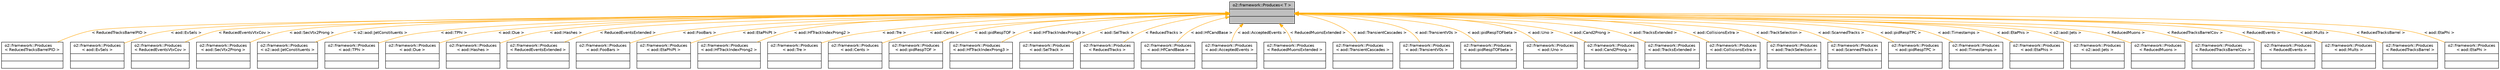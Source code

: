 digraph "o2::framework::Produces&lt; T &gt;"
{
 // INTERACTIVE_SVG=YES
  bgcolor="transparent";
  edge [fontname="Helvetica",fontsize="10",labelfontname="Helvetica",labelfontsize="10"];
  node [fontname="Helvetica",fontsize="10",shape=record];
  Node0 [label="{o2::framework::Produces\< T \>\n||}",height=0.2,width=0.4,color="black", fillcolor="grey75", style="filled", fontcolor="black"];
  Node0 -> Node1 [dir="back",color="orange",fontsize="10",style="solid",label=" \< ReducedTracksBarrelPID \>" ,fontname="Helvetica"];
  Node1 [label="{o2::framework::Produces\l\< ReducedTracksBarrelPID \>\n||}",height=0.2,width=0.4,color="black",URL="$d6/d86/structo2_1_1framework_1_1Produces.html"];
  Node0 -> Node2 [dir="back",color="orange",fontsize="10",style="solid",label=" \< aod::EvSels \>" ,fontname="Helvetica"];
  Node2 [label="{o2::framework::Produces\l\< aod::EvSels \>\n||}",height=0.2,width=0.4,color="black",URL="$d6/d86/structo2_1_1framework_1_1Produces.html"];
  Node0 -> Node3 [dir="back",color="orange",fontsize="10",style="solid",label=" \< ReducedEventsVtxCov \>" ,fontname="Helvetica"];
  Node3 [label="{o2::framework::Produces\l\< ReducedEventsVtxCov \>\n||}",height=0.2,width=0.4,color="black",URL="$d6/d86/structo2_1_1framework_1_1Produces.html"];
  Node0 -> Node4 [dir="back",color="orange",fontsize="10",style="solid",label=" \< aod::SecVtx2Prong \>" ,fontname="Helvetica"];
  Node4 [label="{o2::framework::Produces\l\< aod::SecVtx2Prong \>\n||}",height=0.2,width=0.4,color="black",URL="$d6/d86/structo2_1_1framework_1_1Produces.html"];
  Node0 -> Node5 [dir="back",color="orange",fontsize="10",style="solid",label=" \< o2::aod::JetConstituents \>" ,fontname="Helvetica"];
  Node5 [label="{o2::framework::Produces\l\< o2::aod::JetConstituents \>\n||}",height=0.2,width=0.4,color="black",URL="$d6/d86/structo2_1_1framework_1_1Produces.html"];
  Node0 -> Node6 [dir="back",color="orange",fontsize="10",style="solid",label=" \< aod::TPhi \>" ,fontname="Helvetica"];
  Node6 [label="{o2::framework::Produces\l\< aod::TPhi \>\n||}",height=0.2,width=0.4,color="black",URL="$d6/d86/structo2_1_1framework_1_1Produces.html"];
  Node0 -> Node7 [dir="back",color="orange",fontsize="10",style="solid",label=" \< aod::Due \>" ,fontname="Helvetica"];
  Node7 [label="{o2::framework::Produces\l\< aod::Due \>\n||}",height=0.2,width=0.4,color="black",URL="$d6/d86/structo2_1_1framework_1_1Produces.html"];
  Node0 -> Node8 [dir="back",color="orange",fontsize="10",style="solid",label=" \< aod::Hashes \>" ,fontname="Helvetica"];
  Node8 [label="{o2::framework::Produces\l\< aod::Hashes \>\n||}",height=0.2,width=0.4,color="black",URL="$d6/d86/structo2_1_1framework_1_1Produces.html"];
  Node0 -> Node9 [dir="back",color="orange",fontsize="10",style="solid",label=" \< ReducedEventsExtended \>" ,fontname="Helvetica"];
  Node9 [label="{o2::framework::Produces\l\< ReducedEventsExtended \>\n||}",height=0.2,width=0.4,color="black",URL="$d6/d86/structo2_1_1framework_1_1Produces.html"];
  Node0 -> Node10 [dir="back",color="orange",fontsize="10",style="solid",label=" \< aod::FooBars \>" ,fontname="Helvetica"];
  Node10 [label="{o2::framework::Produces\l\< aod::FooBars \>\n||}",height=0.2,width=0.4,color="black",URL="$d6/d86/structo2_1_1framework_1_1Produces.html"];
  Node0 -> Node11 [dir="back",color="orange",fontsize="10",style="solid",label=" \< aod::EtaPhiPt \>" ,fontname="Helvetica"];
  Node11 [label="{o2::framework::Produces\l\< aod::EtaPhiPt \>\n||}",height=0.2,width=0.4,color="black",URL="$d6/d86/structo2_1_1framework_1_1Produces.html"];
  Node0 -> Node12 [dir="back",color="orange",fontsize="10",style="solid",label=" \< aod::HfTrackIndexProng2 \>" ,fontname="Helvetica"];
  Node12 [label="{o2::framework::Produces\l\< aod::HfTrackIndexProng2 \>\n||}",height=0.2,width=0.4,color="black",URL="$d6/d86/structo2_1_1framework_1_1Produces.html"];
  Node0 -> Node13 [dir="back",color="orange",fontsize="10",style="solid",label=" \< aod::Tre \>" ,fontname="Helvetica"];
  Node13 [label="{o2::framework::Produces\l\< aod::Tre \>\n||}",height=0.2,width=0.4,color="black",URL="$d6/d86/structo2_1_1framework_1_1Produces.html"];
  Node0 -> Node14 [dir="back",color="orange",fontsize="10",style="solid",label=" \< aod::Cents \>" ,fontname="Helvetica"];
  Node14 [label="{o2::framework::Produces\l\< aod::Cents \>\n||}",height=0.2,width=0.4,color="black",URL="$d6/d86/structo2_1_1framework_1_1Produces.html"];
  Node0 -> Node15 [dir="back",color="orange",fontsize="10",style="solid",label=" \< aod::pidRespTOF \>" ,fontname="Helvetica"];
  Node15 [label="{o2::framework::Produces\l\< aod::pidRespTOF \>\n||}",height=0.2,width=0.4,color="black",URL="$d6/d86/structo2_1_1framework_1_1Produces.html"];
  Node0 -> Node16 [dir="back",color="orange",fontsize="10",style="solid",label=" \< aod::HfTrackIndexProng3 \>" ,fontname="Helvetica"];
  Node16 [label="{o2::framework::Produces\l\< aod::HfTrackIndexProng3 \>\n||}",height=0.2,width=0.4,color="black",URL="$d6/d86/structo2_1_1framework_1_1Produces.html"];
  Node0 -> Node17 [dir="back",color="orange",fontsize="10",style="solid",label=" \< aod::SelTrack \>" ,fontname="Helvetica"];
  Node17 [label="{o2::framework::Produces\l\< aod::SelTrack \>\n||}",height=0.2,width=0.4,color="black",URL="$d6/d86/structo2_1_1framework_1_1Produces.html"];
  Node0 -> Node18 [dir="back",color="orange",fontsize="10",style="solid",label=" \< ReducedTracks \>" ,fontname="Helvetica"];
  Node18 [label="{o2::framework::Produces\l\< ReducedTracks \>\n||}",height=0.2,width=0.4,color="black",URL="$d6/d86/structo2_1_1framework_1_1Produces.html"];
  Node0 -> Node19 [dir="back",color="orange",fontsize="10",style="solid",label=" \< aod::HfCandBase \>" ,fontname="Helvetica"];
  Node19 [label="{o2::framework::Produces\l\< aod::HfCandBase \>\n||}",height=0.2,width=0.4,color="black",URL="$d6/d86/structo2_1_1framework_1_1Produces.html"];
  Node0 -> Node20 [dir="back",color="orange",fontsize="10",style="solid",label=" \< aod::AcceptedEvents \>" ,fontname="Helvetica"];
  Node20 [label="{o2::framework::Produces\l\< aod::AcceptedEvents \>\n||}",height=0.2,width=0.4,color="black",URL="$d6/d86/structo2_1_1framework_1_1Produces.html"];
  Node0 -> Node21 [dir="back",color="orange",fontsize="10",style="solid",label=" \< ReducedMuonsExtended \>" ,fontname="Helvetica"];
  Node21 [label="{o2::framework::Produces\l\< ReducedMuonsExtended \>\n||}",height=0.2,width=0.4,color="black",URL="$d6/d86/structo2_1_1framework_1_1Produces.html"];
  Node0 -> Node22 [dir="back",color="orange",fontsize="10",style="solid",label=" \< aod::TransientCascades \>" ,fontname="Helvetica"];
  Node22 [label="{o2::framework::Produces\l\< aod::TransientCascades \>\n||}",height=0.2,width=0.4,color="black",URL="$d6/d86/structo2_1_1framework_1_1Produces.html"];
  Node0 -> Node23 [dir="back",color="orange",fontsize="10",style="solid",label=" \< aod::TransientV0s \>" ,fontname="Helvetica"];
  Node23 [label="{o2::framework::Produces\l\< aod::TransientV0s \>\n||}",height=0.2,width=0.4,color="black",URL="$d6/d86/structo2_1_1framework_1_1Produces.html"];
  Node0 -> Node24 [dir="back",color="orange",fontsize="10",style="solid",label=" \< aod::pidRespTOFbeta \>" ,fontname="Helvetica"];
  Node24 [label="{o2::framework::Produces\l\< aod::pidRespTOFbeta \>\n||}",height=0.2,width=0.4,color="black",URL="$d6/d86/structo2_1_1framework_1_1Produces.html"];
  Node0 -> Node25 [dir="back",color="orange",fontsize="10",style="solid",label=" \< aod::Uno \>" ,fontname="Helvetica"];
  Node25 [label="{o2::framework::Produces\l\< aod::Uno \>\n||}",height=0.2,width=0.4,color="black",URL="$d6/d86/structo2_1_1framework_1_1Produces.html"];
  Node0 -> Node26 [dir="back",color="orange",fontsize="10",style="solid",label=" \< aod::Cand2Prong \>" ,fontname="Helvetica"];
  Node26 [label="{o2::framework::Produces\l\< aod::Cand2Prong \>\n||}",height=0.2,width=0.4,color="black",URL="$d6/d86/structo2_1_1framework_1_1Produces.html"];
  Node0 -> Node27 [dir="back",color="orange",fontsize="10",style="solid",label=" \< aod::TracksExtended \>" ,fontname="Helvetica"];
  Node27 [label="{o2::framework::Produces\l\< aod::TracksExtended \>\n||}",height=0.2,width=0.4,color="black",URL="$d6/d86/structo2_1_1framework_1_1Produces.html"];
  Node0 -> Node28 [dir="back",color="orange",fontsize="10",style="solid",label=" \< aod::CollisionsExtra \>" ,fontname="Helvetica"];
  Node28 [label="{o2::framework::Produces\l\< aod::CollisionsExtra \>\n||}",height=0.2,width=0.4,color="black",URL="$d6/d86/structo2_1_1framework_1_1Produces.html"];
  Node0 -> Node29 [dir="back",color="orange",fontsize="10",style="solid",label=" \< aod::TrackSelection \>" ,fontname="Helvetica"];
  Node29 [label="{o2::framework::Produces\l\< aod::TrackSelection \>\n||}",height=0.2,width=0.4,color="black",URL="$d6/d86/structo2_1_1framework_1_1Produces.html"];
  Node0 -> Node30 [dir="back",color="orange",fontsize="10",style="solid",label=" \< aod::ScannedTracks \>" ,fontname="Helvetica"];
  Node30 [label="{o2::framework::Produces\l\< aod::ScannedTracks \>\n||}",height=0.2,width=0.4,color="black",URL="$d6/d86/structo2_1_1framework_1_1Produces.html"];
  Node0 -> Node31 [dir="back",color="orange",fontsize="10",style="solid",label=" \< aod::pidRespTPC \>" ,fontname="Helvetica"];
  Node31 [label="{o2::framework::Produces\l\< aod::pidRespTPC \>\n||}",height=0.2,width=0.4,color="black",URL="$d6/d86/structo2_1_1framework_1_1Produces.html"];
  Node0 -> Node32 [dir="back",color="orange",fontsize="10",style="solid",label=" \< aod::Timestamps \>" ,fontname="Helvetica"];
  Node32 [label="{o2::framework::Produces\l\< aod::Timestamps \>\n||}",height=0.2,width=0.4,color="black",URL="$d6/d86/structo2_1_1framework_1_1Produces.html"];
  Node0 -> Node33 [dir="back",color="orange",fontsize="10",style="solid",label=" \< aod::EtaPhis \>" ,fontname="Helvetica"];
  Node33 [label="{o2::framework::Produces\l\< aod::EtaPhis \>\n||}",height=0.2,width=0.4,color="black",URL="$d6/d86/structo2_1_1framework_1_1Produces.html"];
  Node0 -> Node34 [dir="back",color="orange",fontsize="10",style="solid",label=" \< o2::aod::Jets \>" ,fontname="Helvetica"];
  Node34 [label="{o2::framework::Produces\l\< o2::aod::Jets \>\n||}",height=0.2,width=0.4,color="black",URL="$d6/d86/structo2_1_1framework_1_1Produces.html"];
  Node0 -> Node35 [dir="back",color="orange",fontsize="10",style="solid",label=" \< ReducedMuons \>" ,fontname="Helvetica"];
  Node35 [label="{o2::framework::Produces\l\< ReducedMuons \>\n||}",height=0.2,width=0.4,color="black",URL="$d6/d86/structo2_1_1framework_1_1Produces.html"];
  Node0 -> Node36 [dir="back",color="orange",fontsize="10",style="solid",label=" \< ReducedTracksBarrelCov \>" ,fontname="Helvetica"];
  Node36 [label="{o2::framework::Produces\l\< ReducedTracksBarrelCov \>\n||}",height=0.2,width=0.4,color="black",URL="$d6/d86/structo2_1_1framework_1_1Produces.html"];
  Node0 -> Node37 [dir="back",color="orange",fontsize="10",style="solid",label=" \< ReducedEvents \>" ,fontname="Helvetica"];
  Node37 [label="{o2::framework::Produces\l\< ReducedEvents \>\n||}",height=0.2,width=0.4,color="black",URL="$d6/d86/structo2_1_1framework_1_1Produces.html"];
  Node0 -> Node38 [dir="back",color="orange",fontsize="10",style="solid",label=" \< aod::Mults \>" ,fontname="Helvetica"];
  Node38 [label="{o2::framework::Produces\l\< aod::Mults \>\n||}",height=0.2,width=0.4,color="black",URL="$d6/d86/structo2_1_1framework_1_1Produces.html"];
  Node0 -> Node39 [dir="back",color="orange",fontsize="10",style="solid",label=" \< ReducedTracksBarrel \>" ,fontname="Helvetica"];
  Node39 [label="{o2::framework::Produces\l\< ReducedTracksBarrel \>\n||}",height=0.2,width=0.4,color="black",URL="$d6/d86/structo2_1_1framework_1_1Produces.html"];
  Node0 -> Node40 [dir="back",color="orange",fontsize="10",style="solid",label=" \< aod::EtaPhi \>" ,fontname="Helvetica"];
  Node40 [label="{o2::framework::Produces\l\< aod::EtaPhi \>\n||}",height=0.2,width=0.4,color="black",URL="$d6/d86/structo2_1_1framework_1_1Produces.html"];
}
